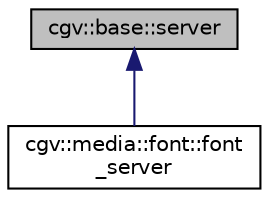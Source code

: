 digraph "cgv::base::server"
{
  bgcolor="transparent";
  edge [fontname="Helvetica",fontsize="10",labelfontname="Helvetica",labelfontsize="10"];
  node [fontname="Helvetica",fontsize="10",shape=record];
  Node1 [label="cgv::base::server",height=0.2,width=0.4,color="black", fillcolor="grey75", style="filled", fontcolor="black"];
  Node1 -> Node2 [dir="back",color="midnightblue",fontsize="10",style="solid",fontname="Helvetica"];
  Node2 [label="cgv::media::font::font\l_server",height=0.2,width=0.4,color="black",URL="$a00135.html",tooltip="provides the methods to create and search for fonts "];
}
